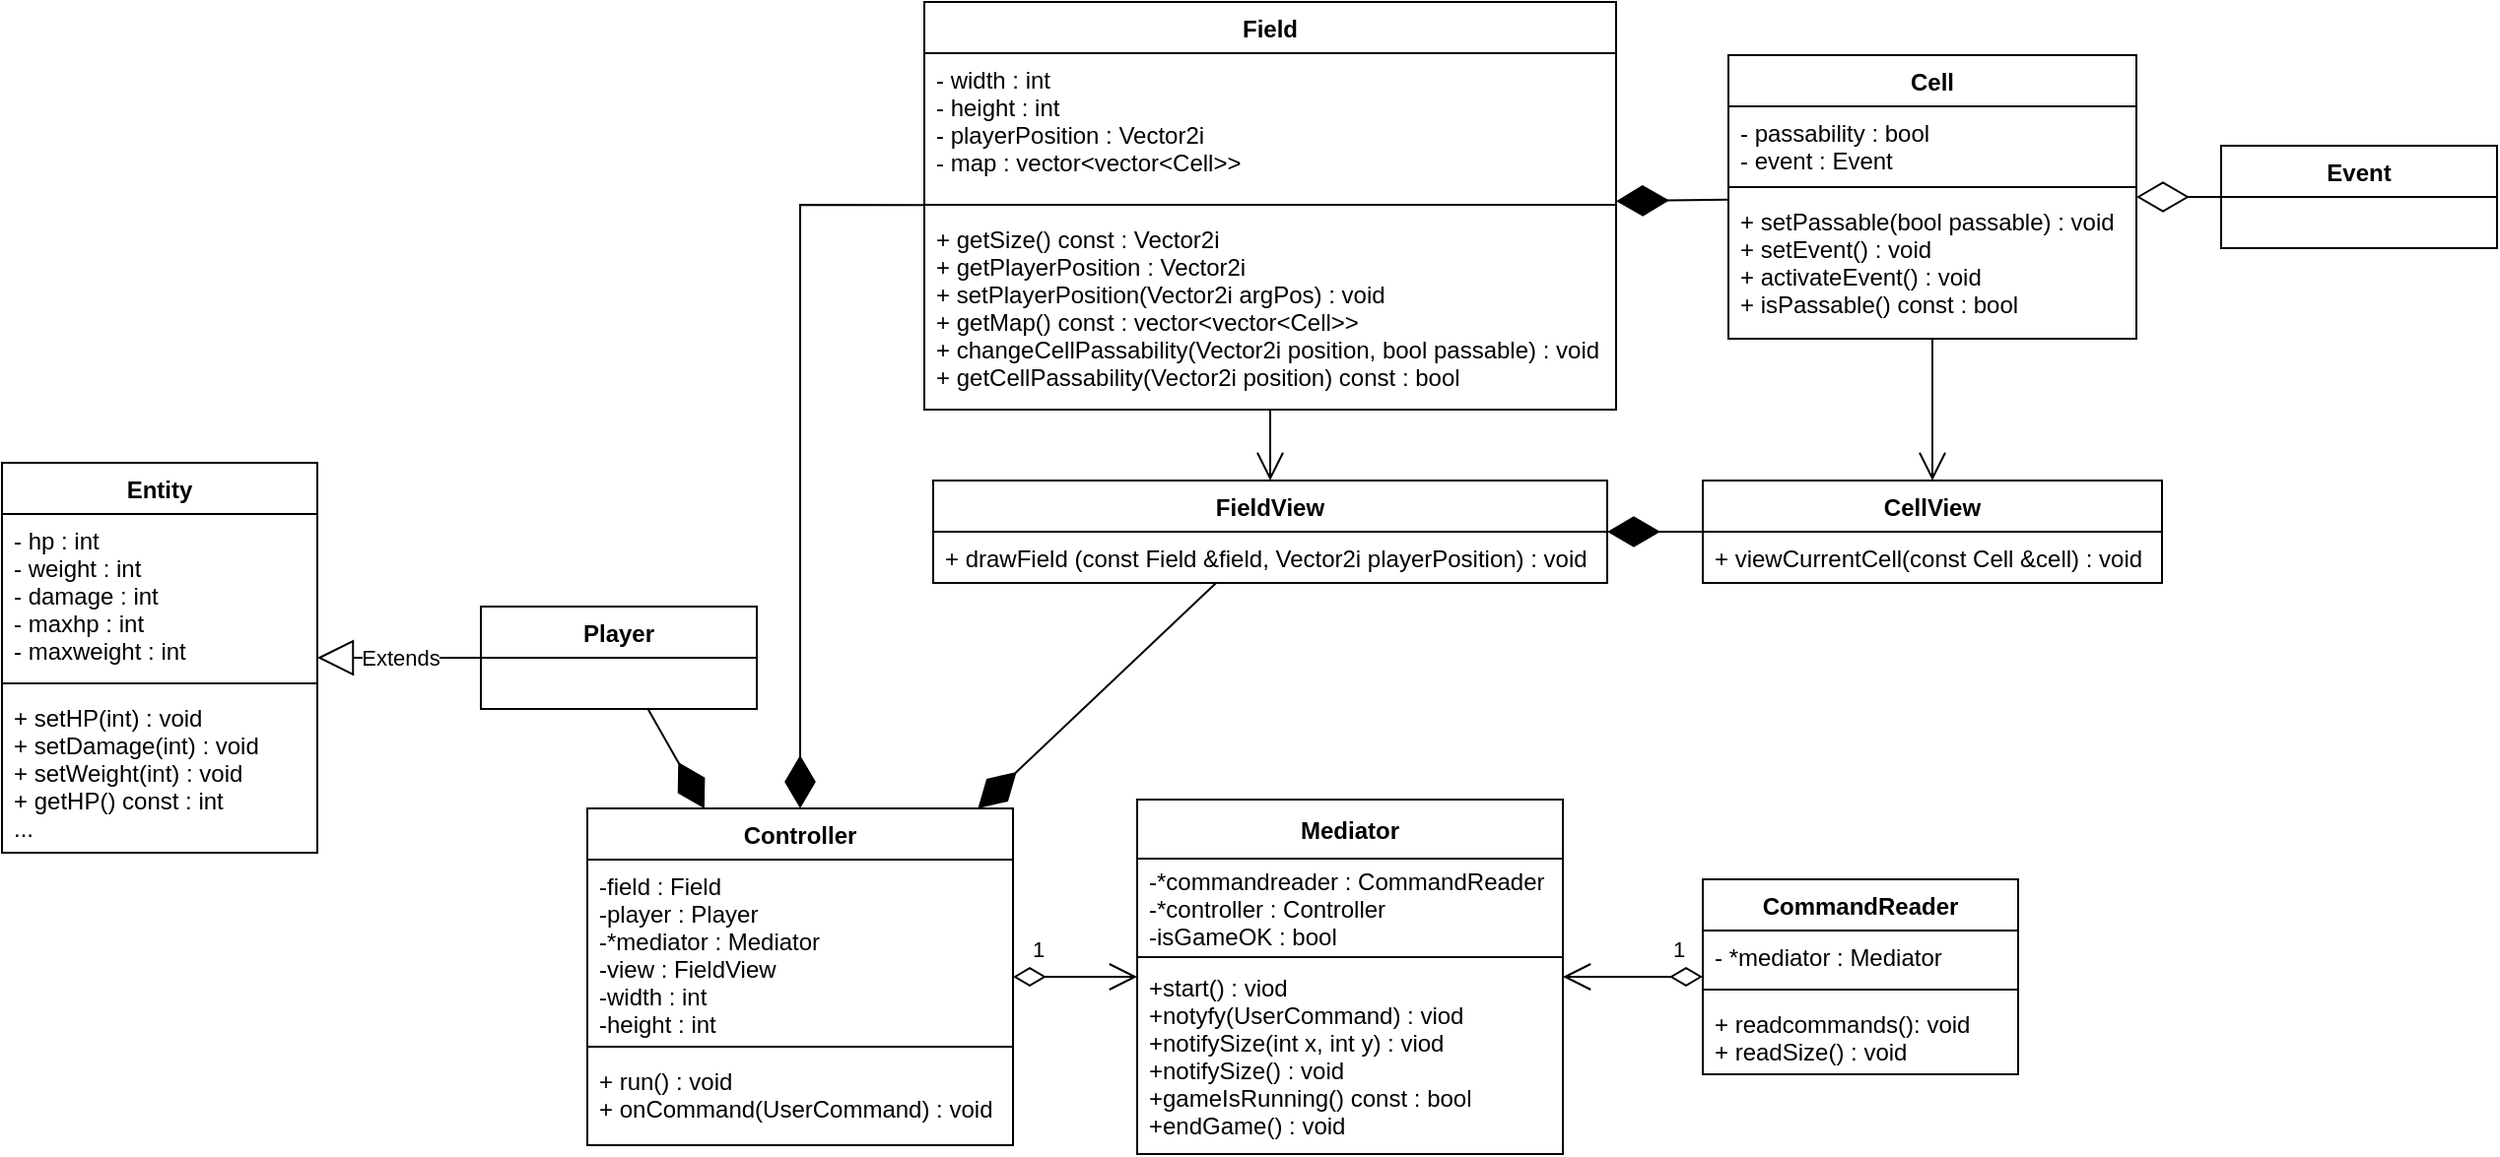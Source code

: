 <mxfile version="20.3.0" type="device"><diagram id="C5RBs43oDa-KdzZeNtuy" name="Page-1"><mxGraphModel dx="1384" dy="919" grid="1" gridSize="9" guides="1" tooltips="1" connect="1" arrows="1" fold="1" page="1" pageScale="1" pageWidth="827" pageHeight="1169" math="0" shadow="0"><root><mxCell id="WIyWlLk6GJQsqaUBKTNV-0"/><mxCell id="WIyWlLk6GJQsqaUBKTNV-1" parent="WIyWlLk6GJQsqaUBKTNV-0"/><mxCell id="8fkWac12lkadeFWE6Q4U-0" value="Mediator" style="swimlane;fontStyle=1;childLayout=stackLayout;horizontal=1;startSize=30;horizontalStack=0;resizeParent=1;resizeParentMax=0;resizeLast=0;collapsible=1;marginBottom=0;" parent="WIyWlLk6GJQsqaUBKTNV-1" vertex="1"><mxGeometry x="1116" y="450" width="216" height="180" as="geometry"><mxRectangle x="300" y="270" width="90" height="30" as="alternateBounds"/></mxGeometry></mxCell><mxCell id="8fkWac12lkadeFWE6Q4U-1" value="-*commandreader : CommandReader &#10;-*controller : Controller&#10;-isGameOK : bool" style="text;strokeColor=default;fillColor=none;align=left;verticalAlign=middle;spacingLeft=4;spacingRight=4;overflow=hidden;points=[[0,0.5],[1,0.5]];portConstraint=eastwest;rotatable=0;" parent="8fkWac12lkadeFWE6Q4U-0" vertex="1"><mxGeometry y="30" width="216" height="50" as="geometry"/></mxCell><mxCell id="8fkWac12lkadeFWE6Q4U-2" value="+start() : viod&#10;+notyfy(UserCommand) : viod&#10;+notifySize(int x, int y) : viod&#10;+notifySize() : void&#10;+gameIsRunning() const : bool&#10;+endGame() : void" style="text;strokeColor=none;fillColor=none;align=left;verticalAlign=middle;spacingLeft=4;spacingRight=4;overflow=hidden;points=[[0,0.5],[1,0.5]];portConstraint=eastwest;rotatable=0;" parent="8fkWac12lkadeFWE6Q4U-0" vertex="1"><mxGeometry y="80" width="216" height="100" as="geometry"/></mxCell><mxCell id="8fkWac12lkadeFWE6Q4U-14" value="CommandReader" style="swimlane;fontStyle=1;align=center;verticalAlign=top;childLayout=stackLayout;horizontal=1;startSize=26;horizontalStack=0;resizeParent=1;resizeParentMax=0;resizeLast=0;collapsible=1;marginBottom=0;strokeColor=default;" parent="WIyWlLk6GJQsqaUBKTNV-1" vertex="1"><mxGeometry x="1403" y="490.5" width="160" height="99" as="geometry"/></mxCell><mxCell id="8fkWac12lkadeFWE6Q4U-15" value="- *mediator : Mediator" style="text;strokeColor=none;fillColor=none;align=left;verticalAlign=top;spacingLeft=4;spacingRight=4;overflow=hidden;rotatable=0;points=[[0,0.5],[1,0.5]];portConstraint=eastwest;" parent="8fkWac12lkadeFWE6Q4U-14" vertex="1"><mxGeometry y="26" width="160" height="26" as="geometry"/></mxCell><mxCell id="8fkWac12lkadeFWE6Q4U-16" value="" style="line;strokeWidth=1;fillColor=none;align=left;verticalAlign=middle;spacingTop=-1;spacingLeft=3;spacingRight=3;rotatable=0;labelPosition=right;points=[];portConstraint=eastwest;strokeColor=inherit;" parent="8fkWac12lkadeFWE6Q4U-14" vertex="1"><mxGeometry y="52" width="160" height="8" as="geometry"/></mxCell><mxCell id="8fkWac12lkadeFWE6Q4U-17" value="+ readcommands(): void&#10;+ readSize() : void" style="text;strokeColor=none;fillColor=none;align=left;verticalAlign=top;spacingLeft=4;spacingRight=4;overflow=hidden;rotatable=0;points=[[0,0.5],[1,0.5]];portConstraint=eastwest;" parent="8fkWac12lkadeFWE6Q4U-14" vertex="1"><mxGeometry y="60" width="160" height="39" as="geometry"/></mxCell><mxCell id="8fkWac12lkadeFWE6Q4U-18" value="Controller&#10;" style="swimlane;fontStyle=1;align=center;verticalAlign=top;childLayout=stackLayout;horizontal=1;startSize=26;horizontalStack=0;resizeParent=1;resizeParentMax=0;resizeLast=0;collapsible=1;marginBottom=0;strokeColor=default;" parent="WIyWlLk6GJQsqaUBKTNV-1" vertex="1"><mxGeometry x="837" y="454.5" width="216" height="171" as="geometry"/></mxCell><mxCell id="8fkWac12lkadeFWE6Q4U-19" value="-field : Field&#10;-player : Player&#10;-*mediator : Mediator&#10;-view : FieldView&#10;-width : int&#10;-height : int " style="text;strokeColor=none;fillColor=none;align=left;verticalAlign=top;spacingLeft=4;spacingRight=4;overflow=hidden;rotatable=0;points=[[0,0.5],[1,0.5]];portConstraint=eastwest;" parent="8fkWac12lkadeFWE6Q4U-18" vertex="1"><mxGeometry y="26" width="216" height="91" as="geometry"/></mxCell><mxCell id="8fkWac12lkadeFWE6Q4U-20" value="" style="line;strokeWidth=1;fillColor=none;align=left;verticalAlign=middle;spacingTop=-1;spacingLeft=3;spacingRight=3;rotatable=0;labelPosition=right;points=[];portConstraint=eastwest;strokeColor=inherit;" parent="8fkWac12lkadeFWE6Q4U-18" vertex="1"><mxGeometry y="117" width="216" height="8" as="geometry"/></mxCell><mxCell id="8fkWac12lkadeFWE6Q4U-21" value="+ run() : void&#10;+ onCommand(UserCommand) : void" style="text;strokeColor=none;fillColor=none;align=left;verticalAlign=top;spacingLeft=4;spacingRight=4;overflow=hidden;rotatable=0;points=[[0,0.5],[1,0.5]];portConstraint=eastwest;" parent="8fkWac12lkadeFWE6Q4U-18" vertex="1"><mxGeometry y="125" width="216" height="46" as="geometry"/></mxCell><mxCell id="9i1_DXYYF9hnYlorAY62-0" value="Entity" style="swimlane;fontStyle=1;align=center;verticalAlign=top;childLayout=stackLayout;horizontal=1;startSize=26;horizontalStack=0;resizeParent=1;resizeParentMax=0;resizeLast=0;collapsible=1;marginBottom=0;" vertex="1" parent="WIyWlLk6GJQsqaUBKTNV-1"><mxGeometry x="540" y="279" width="160" height="198" as="geometry"/></mxCell><mxCell id="9i1_DXYYF9hnYlorAY62-1" value="- hp : int&#10;- weight : int&#10;- damage : int&#10;- maxhp : int&#10;- maxweight : int" style="text;strokeColor=none;fillColor=none;align=left;verticalAlign=top;spacingLeft=4;spacingRight=4;overflow=hidden;rotatable=0;points=[[0,0.5],[1,0.5]];portConstraint=eastwest;" vertex="1" parent="9i1_DXYYF9hnYlorAY62-0"><mxGeometry y="26" width="160" height="82" as="geometry"/></mxCell><mxCell id="9i1_DXYYF9hnYlorAY62-2" value="" style="line;strokeWidth=1;fillColor=none;align=left;verticalAlign=middle;spacingTop=-1;spacingLeft=3;spacingRight=3;rotatable=0;labelPosition=right;points=[];portConstraint=eastwest;strokeColor=inherit;" vertex="1" parent="9i1_DXYYF9hnYlorAY62-0"><mxGeometry y="108" width="160" height="8" as="geometry"/></mxCell><mxCell id="9i1_DXYYF9hnYlorAY62-3" value="+ setHP(int) : void&#10;+ setDamage(int) : void&#10;+ setWeight(int) : void&#10;+ getHP() const : int&#10;..." style="text;strokeColor=none;fillColor=none;align=left;verticalAlign=top;spacingLeft=4;spacingRight=4;overflow=hidden;rotatable=0;points=[[0,0.5],[1,0.5]];portConstraint=eastwest;" vertex="1" parent="9i1_DXYYF9hnYlorAY62-0"><mxGeometry y="116" width="160" height="82" as="geometry"/></mxCell><mxCell id="9i1_DXYYF9hnYlorAY62-13" value="Player" style="swimlane;fontStyle=1;childLayout=stackLayout;horizontal=1;startSize=26;fillColor=none;horizontalStack=0;resizeParent=1;resizeParentMax=0;resizeLast=0;collapsible=1;marginBottom=0;" vertex="1" parent="WIyWlLk6GJQsqaUBKTNV-1"><mxGeometry x="783" y="352" width="140" height="52" as="geometry"/></mxCell><mxCell id="9i1_DXYYF9hnYlorAY62-17" value="Extends" style="endArrow=block;endSize=16;endFill=0;html=1;rounded=0;" edge="1" parent="WIyWlLk6GJQsqaUBKTNV-1" source="9i1_DXYYF9hnYlorAY62-13" target="9i1_DXYYF9hnYlorAY62-0"><mxGeometry width="160" relative="1" as="geometry"><mxPoint x="504" y="558" as="sourcePoint"/><mxPoint x="664" y="558" as="targetPoint"/></mxGeometry></mxCell><mxCell id="9i1_DXYYF9hnYlorAY62-22" value="1" style="endArrow=open;html=1;endSize=12;startArrow=diamondThin;startSize=14;startFill=0;edgeStyle=orthogonalEdgeStyle;align=left;verticalAlign=bottom;rounded=0;" edge="1" parent="WIyWlLk6GJQsqaUBKTNV-1" source="8fkWac12lkadeFWE6Q4U-18" target="8fkWac12lkadeFWE6Q4U-0"><mxGeometry x="-0.75" y="5" relative="1" as="geometry"><mxPoint x="531" y="423" as="sourcePoint"/><mxPoint x="691" y="423" as="targetPoint"/><mxPoint as="offset"/></mxGeometry></mxCell><mxCell id="9i1_DXYYF9hnYlorAY62-23" value="1" style="endArrow=open;html=1;endSize=12;startArrow=diamondThin;startSize=14;startFill=0;edgeStyle=orthogonalEdgeStyle;align=left;verticalAlign=bottom;rounded=0;" edge="1" parent="WIyWlLk6GJQsqaUBKTNV-1" source="8fkWac12lkadeFWE6Q4U-14" target="8fkWac12lkadeFWE6Q4U-0"><mxGeometry x="-0.521" y="-5" relative="1" as="geometry"><mxPoint x="1053" y="549.0" as="sourcePoint"/><mxPoint x="1125" y="549.0" as="targetPoint"/><mxPoint as="offset"/></mxGeometry></mxCell><mxCell id="9i1_DXYYF9hnYlorAY62-24" value="Event" style="swimlane;fontStyle=1;childLayout=stackLayout;horizontal=1;startSize=26;fillColor=none;horizontalStack=0;resizeParent=1;resizeParentMax=0;resizeLast=0;collapsible=1;marginBottom=0;" vertex="1" parent="WIyWlLk6GJQsqaUBKTNV-1"><mxGeometry x="1666" y="118" width="140" height="52" as="geometry"/></mxCell><mxCell id="9i1_DXYYF9hnYlorAY62-28" value="FieldView" style="swimlane;fontStyle=1;childLayout=stackLayout;horizontal=1;startSize=26;fillColor=none;horizontalStack=0;resizeParent=1;resizeParentMax=0;resizeLast=0;collapsible=1;marginBottom=0;" vertex="1" parent="WIyWlLk6GJQsqaUBKTNV-1"><mxGeometry x="1012.5" y="288" width="342" height="52" as="geometry"/></mxCell><mxCell id="9i1_DXYYF9hnYlorAY62-30" value="+ drawField (const Field &amp;field, Vector2i playerPosition) : void" style="text;strokeColor=none;fillColor=none;align=left;verticalAlign=top;spacingLeft=4;spacingRight=4;overflow=hidden;rotatable=0;points=[[0,0.5],[1,0.5]];portConstraint=eastwest;" vertex="1" parent="9i1_DXYYF9hnYlorAY62-28"><mxGeometry y="26" width="342" height="26" as="geometry"/></mxCell><mxCell id="9i1_DXYYF9hnYlorAY62-32" value="CellView" style="swimlane;fontStyle=1;childLayout=stackLayout;horizontal=1;startSize=26;fillColor=none;horizontalStack=0;resizeParent=1;resizeParentMax=0;resizeLast=0;collapsible=1;marginBottom=0;" vertex="1" parent="WIyWlLk6GJQsqaUBKTNV-1"><mxGeometry x="1403" y="288" width="233" height="52" as="geometry"/></mxCell><mxCell id="9i1_DXYYF9hnYlorAY62-33" value="+ viewCurrentCell(const Cell &amp;cell) : void" style="text;strokeColor=none;fillColor=none;align=left;verticalAlign=top;spacingLeft=4;spacingRight=4;overflow=hidden;rotatable=0;points=[[0,0.5],[1,0.5]];portConstraint=eastwest;" vertex="1" parent="9i1_DXYYF9hnYlorAY62-32"><mxGeometry y="26" width="233" height="26" as="geometry"/></mxCell><mxCell id="9i1_DXYYF9hnYlorAY62-36" value="" style="endArrow=diamondThin;endFill=1;endSize=24;html=1;rounded=0;" edge="1" parent="WIyWlLk6GJQsqaUBKTNV-1" source="9i1_DXYYF9hnYlorAY62-32" target="9i1_DXYYF9hnYlorAY62-28"><mxGeometry width="160" relative="1" as="geometry"><mxPoint x="1080" y="396" as="sourcePoint"/><mxPoint x="1240" y="396" as="targetPoint"/></mxGeometry></mxCell><mxCell id="9i1_DXYYF9hnYlorAY62-37" value="Field&#10;" style="swimlane;fontStyle=1;align=center;verticalAlign=top;childLayout=stackLayout;horizontal=1;startSize=26;horizontalStack=0;resizeParent=1;resizeParentMax=0;resizeLast=0;collapsible=1;marginBottom=0;" vertex="1" parent="WIyWlLk6GJQsqaUBKTNV-1"><mxGeometry x="1008" y="45" width="351" height="207" as="geometry"/></mxCell><mxCell id="9i1_DXYYF9hnYlorAY62-38" value="- width : int&#10;- height : int&#10;- playerPosition : Vector2i&#10;- map : vector&lt;vector&lt;Cell&gt;&gt;&#10;" style="text;strokeColor=none;fillColor=none;align=left;verticalAlign=top;spacingLeft=4;spacingRight=4;overflow=hidden;rotatable=0;points=[[0,0.5],[1,0.5]];portConstraint=eastwest;" vertex="1" parent="9i1_DXYYF9hnYlorAY62-37"><mxGeometry y="26" width="351" height="73" as="geometry"/></mxCell><mxCell id="9i1_DXYYF9hnYlorAY62-39" value="" style="line;strokeWidth=1;fillColor=none;align=left;verticalAlign=middle;spacingTop=-1;spacingLeft=3;spacingRight=3;rotatable=0;labelPosition=right;points=[];portConstraint=eastwest;strokeColor=inherit;" vertex="1" parent="9i1_DXYYF9hnYlorAY62-37"><mxGeometry y="99" width="351" height="8" as="geometry"/></mxCell><mxCell id="9i1_DXYYF9hnYlorAY62-40" value="+ getSize() const : Vector2i&#10;+ getPlayerPosition : Vector2i&#10;+ setPlayerPosition(Vector2i argPos) : void&#10;+ getMap() const : vector&lt;vector&lt;Cell&gt;&gt;&#10;+ changeCellPassability(Vector2i position, bool passable) : void&#10;+ getCellPassability(Vector2i position) const : bool&#10;" style="text;strokeColor=none;fillColor=none;align=left;verticalAlign=top;spacingLeft=4;spacingRight=4;overflow=hidden;rotatable=0;points=[[0,0.5],[1,0.5]];portConstraint=eastwest;" vertex="1" parent="9i1_DXYYF9hnYlorAY62-37"><mxGeometry y="107" width="351" height="100" as="geometry"/></mxCell><mxCell id="9i1_DXYYF9hnYlorAY62-42" value="Cell" style="swimlane;fontStyle=1;align=center;verticalAlign=top;childLayout=stackLayout;horizontal=1;startSize=26;horizontalStack=0;resizeParent=1;resizeParentMax=0;resizeLast=0;collapsible=1;marginBottom=0;" vertex="1" parent="WIyWlLk6GJQsqaUBKTNV-1"><mxGeometry x="1416" y="72" width="207" height="144" as="geometry"/></mxCell><mxCell id="9i1_DXYYF9hnYlorAY62-43" value="- passability : bool&#10;- event : Event" style="text;strokeColor=none;fillColor=none;align=left;verticalAlign=top;spacingLeft=4;spacingRight=4;overflow=hidden;rotatable=0;points=[[0,0.5],[1,0.5]];portConstraint=eastwest;" vertex="1" parent="9i1_DXYYF9hnYlorAY62-42"><mxGeometry y="26" width="207" height="37" as="geometry"/></mxCell><mxCell id="9i1_DXYYF9hnYlorAY62-44" value="" style="line;strokeWidth=1;fillColor=none;align=left;verticalAlign=middle;spacingTop=-1;spacingLeft=3;spacingRight=3;rotatable=0;labelPosition=right;points=[];portConstraint=eastwest;strokeColor=inherit;" vertex="1" parent="9i1_DXYYF9hnYlorAY62-42"><mxGeometry y="63" width="207" height="8" as="geometry"/></mxCell><mxCell id="9i1_DXYYF9hnYlorAY62-45" value="+ setPassable(bool passable) : void&#10;+ setEvent() : void&#10;+ activateEvent() : void&#10;+ isPassable() const : bool" style="text;strokeColor=none;fillColor=none;align=left;verticalAlign=top;spacingLeft=4;spacingRight=4;overflow=hidden;rotatable=0;points=[[0,0.5],[1,0.5]];portConstraint=eastwest;" vertex="1" parent="9i1_DXYYF9hnYlorAY62-42"><mxGeometry y="71" width="207" height="73" as="geometry"/></mxCell><mxCell id="9i1_DXYYF9hnYlorAY62-46" value="" style="endArrow=diamondThin;endFill=1;endSize=24;html=1;rounded=0;" edge="1" parent="WIyWlLk6GJQsqaUBKTNV-1" source="9i1_DXYYF9hnYlorAY62-42" target="9i1_DXYYF9hnYlorAY62-37"><mxGeometry width="160" relative="1" as="geometry"><mxPoint x="837" y="405" as="sourcePoint"/><mxPoint x="997" y="405" as="targetPoint"/></mxGeometry></mxCell><mxCell id="9i1_DXYYF9hnYlorAY62-47" value="" style="endArrow=diamondThin;endFill=0;endSize=24;html=1;rounded=0;" edge="1" parent="WIyWlLk6GJQsqaUBKTNV-1" source="9i1_DXYYF9hnYlorAY62-24" target="9i1_DXYYF9hnYlorAY62-42"><mxGeometry width="160" relative="1" as="geometry"><mxPoint x="1200" y="315" as="sourcePoint"/><mxPoint x="1360" y="315" as="targetPoint"/></mxGeometry></mxCell><mxCell id="9i1_DXYYF9hnYlorAY62-48" value="" style="endArrow=open;endFill=1;endSize=12;html=1;rounded=0;" edge="1" parent="WIyWlLk6GJQsqaUBKTNV-1" source="9i1_DXYYF9hnYlorAY62-37" target="9i1_DXYYF9hnYlorAY62-28"><mxGeometry width="160" relative="1" as="geometry"><mxPoint x="1188" y="342" as="sourcePoint"/><mxPoint x="1348" y="342" as="targetPoint"/></mxGeometry></mxCell><mxCell id="9i1_DXYYF9hnYlorAY62-49" value="" style="endArrow=open;endFill=1;endSize=12;html=1;rounded=0;" edge="1" parent="WIyWlLk6GJQsqaUBKTNV-1" source="9i1_DXYYF9hnYlorAY62-42" target="9i1_DXYYF9hnYlorAY62-32"><mxGeometry width="160" relative="1" as="geometry"><mxPoint x="1200" y="342" as="sourcePoint"/><mxPoint x="1488" y="261" as="targetPoint"/></mxGeometry></mxCell><mxCell id="9i1_DXYYF9hnYlorAY62-50" value="" style="endArrow=diamondThin;endFill=1;endSize=24;html=1;rounded=0;" edge="1" parent="WIyWlLk6GJQsqaUBKTNV-1" source="9i1_DXYYF9hnYlorAY62-13" target="8fkWac12lkadeFWE6Q4U-18"><mxGeometry width="160" relative="1" as="geometry"><mxPoint x="711" y="369" as="sourcePoint"/><mxPoint x="871" y="369" as="targetPoint"/></mxGeometry></mxCell><mxCell id="9i1_DXYYF9hnYlorAY62-51" value="" style="endArrow=diamondThin;endFill=1;endSize=24;html=1;rounded=0;" edge="1" parent="WIyWlLk6GJQsqaUBKTNV-1" source="9i1_DXYYF9hnYlorAY62-28" target="8fkWac12lkadeFWE6Q4U-18"><mxGeometry width="160" relative="1" as="geometry"><mxPoint x="630" y="423" as="sourcePoint"/><mxPoint x="871" y="369" as="targetPoint"/></mxGeometry></mxCell><mxCell id="9i1_DXYYF9hnYlorAY62-52" value="" style="endArrow=diamondThin;endFill=1;endSize=24;html=1;rounded=0;" edge="1" parent="WIyWlLk6GJQsqaUBKTNV-1" source="9i1_DXYYF9hnYlorAY62-37" target="8fkWac12lkadeFWE6Q4U-18"><mxGeometry width="160" relative="1" as="geometry"><mxPoint x="711" y="369" as="sourcePoint"/><mxPoint x="871" y="369" as="targetPoint"/><Array as="points"><mxPoint x="945" y="148"/></Array></mxGeometry></mxCell></root></mxGraphModel></diagram></mxfile>